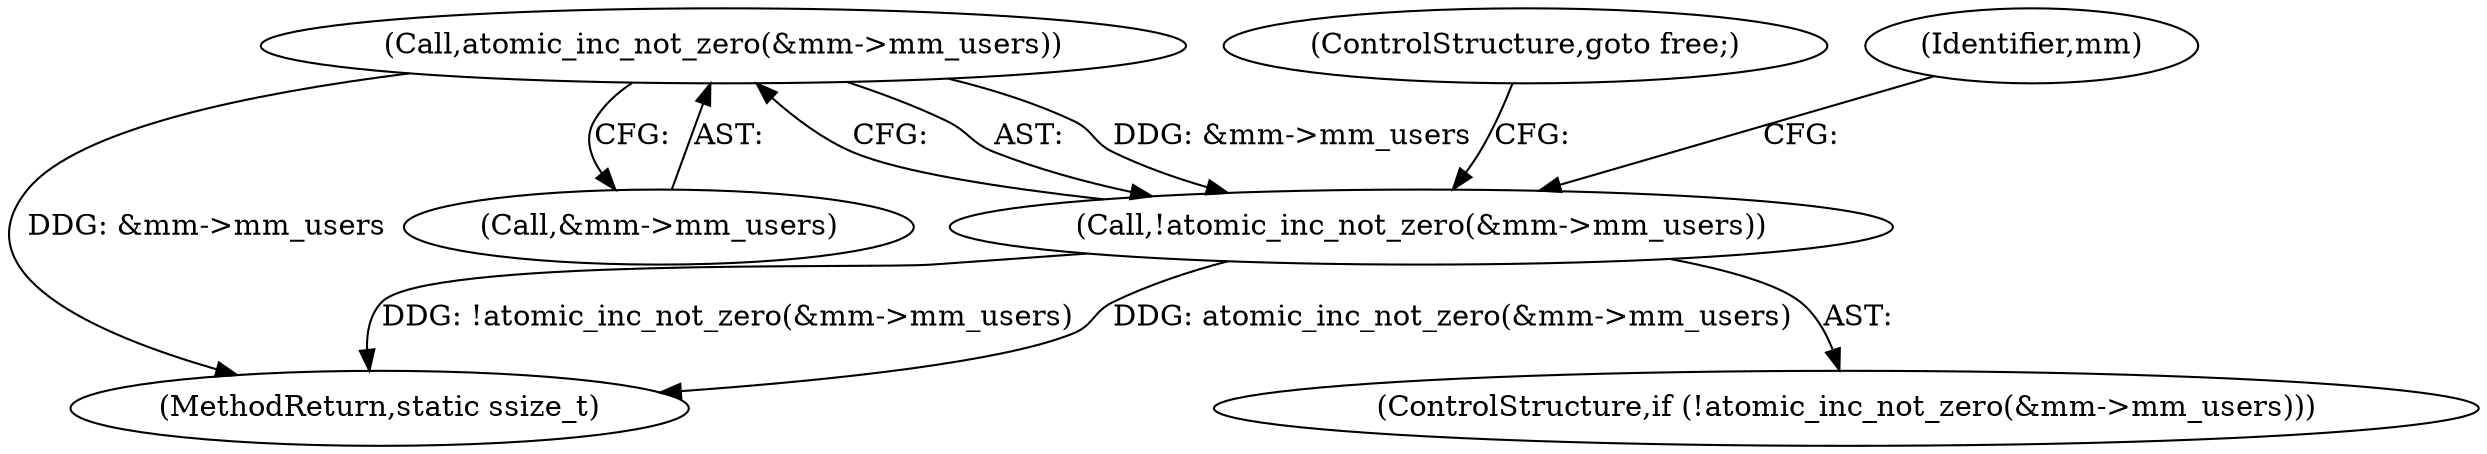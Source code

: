 digraph "0_linux_8148a73c9901a8794a50f950083c00ccf97d43b3@pointer" {
"1000146" [label="(Call,atomic_inc_not_zero(&mm->mm_users))"];
"1000145" [label="(Call,!atomic_inc_not_zero(&mm->mm_users))"];
"1000151" [label="(ControlStructure,goto free;)"];
"1000146" [label="(Call,atomic_inc_not_zero(&mm->mm_users))"];
"1000145" [label="(Call,!atomic_inc_not_zero(&mm->mm_users))"];
"1000144" [label="(ControlStructure,if (!atomic_inc_not_zero(&mm->mm_users)))"];
"1000155" [label="(Identifier,mm)"];
"1000260" [label="(MethodReturn,static ssize_t)"];
"1000147" [label="(Call,&mm->mm_users)"];
"1000146" -> "1000145"  [label="AST: "];
"1000146" -> "1000147"  [label="CFG: "];
"1000147" -> "1000146"  [label="AST: "];
"1000145" -> "1000146"  [label="CFG: "];
"1000146" -> "1000260"  [label="DDG: &mm->mm_users"];
"1000146" -> "1000145"  [label="DDG: &mm->mm_users"];
"1000145" -> "1000144"  [label="AST: "];
"1000151" -> "1000145"  [label="CFG: "];
"1000155" -> "1000145"  [label="CFG: "];
"1000145" -> "1000260"  [label="DDG: !atomic_inc_not_zero(&mm->mm_users)"];
"1000145" -> "1000260"  [label="DDG: atomic_inc_not_zero(&mm->mm_users)"];
}
